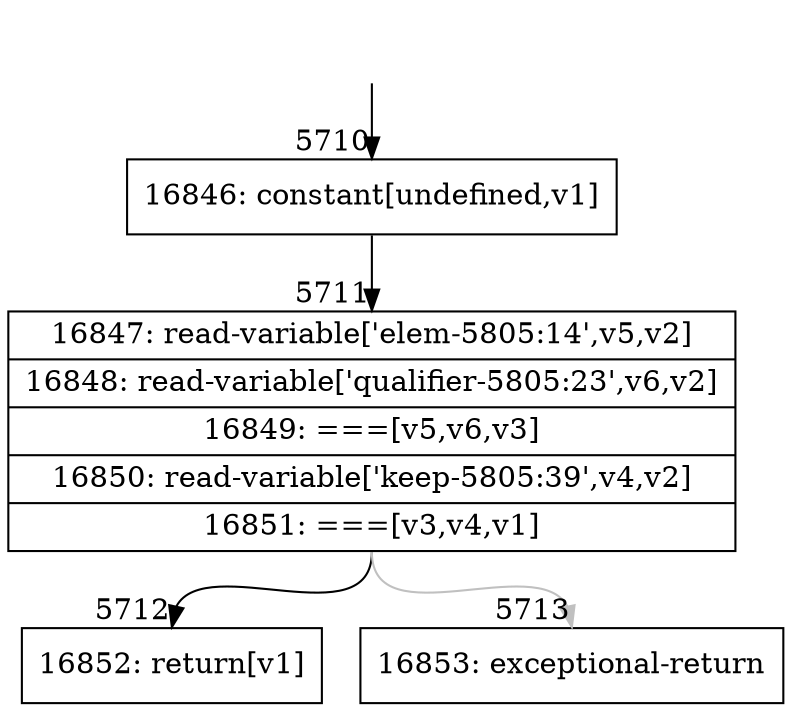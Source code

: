 digraph {
rankdir="TD"
BB_entry369[shape=none,label=""];
BB_entry369 -> BB5710 [tailport=s, headport=n, headlabel="    5710"]
BB5710 [shape=record label="{16846: constant[undefined,v1]}" ] 
BB5710 -> BB5711 [tailport=s, headport=n, headlabel="      5711"]
BB5711 [shape=record label="{16847: read-variable['elem-5805:14',v5,v2]|16848: read-variable['qualifier-5805:23',v6,v2]|16849: ===[v5,v6,v3]|16850: read-variable['keep-5805:39',v4,v2]|16851: ===[v3,v4,v1]}" ] 
BB5711 -> BB5712 [tailport=s, headport=n, headlabel="      5712"]
BB5711 -> BB5713 [tailport=s, headport=n, color=gray, headlabel="      5713"]
BB5712 [shape=record label="{16852: return[v1]}" ] 
BB5713 [shape=record label="{16853: exceptional-return}" ] 
}
